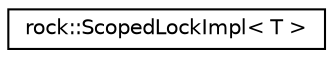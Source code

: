 digraph "类继承关系图"
{
 // LATEX_PDF_SIZE
  edge [fontname="Helvetica",fontsize="10",labelfontname="Helvetica",labelfontsize="10"];
  node [fontname="Helvetica",fontsize="10",shape=record];
  rankdir="LR";
  Node0 [label="rock::ScopedLockImpl\< T \>",height=0.2,width=0.4,color="black", fillcolor="white", style="filled",URL="$structrock_1_1ScopedLockImpl.html",tooltip="局部锁的模板实现"];
}
